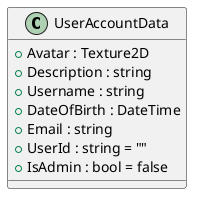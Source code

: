 @startuml
class UserAccountData {
    + Avatar : Texture2D
    + Description : string
    + Username : string
    + DateOfBirth : DateTime
    + Email : string
    + UserId : string = ""
    + IsAdmin : bool = false
}
@enduml
